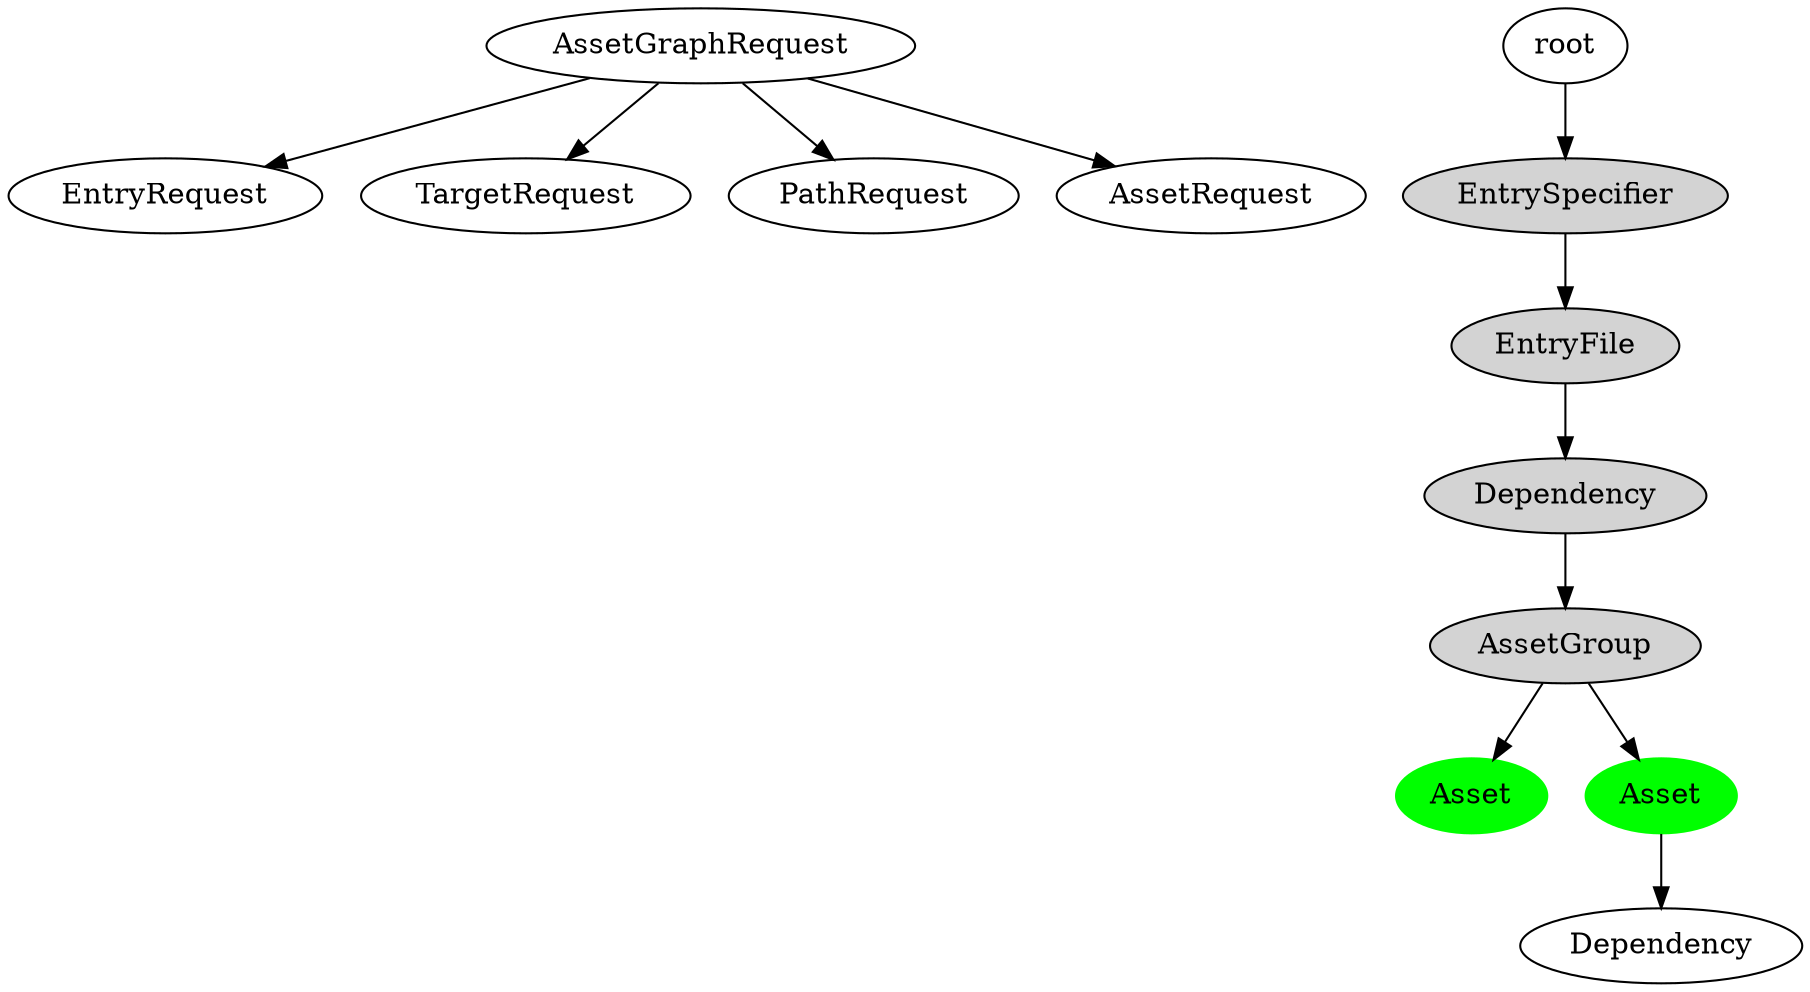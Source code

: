 digraph {
    subgraph RequestGraph {
        AssetGraphRequest -> EntryRequest
        AssetGraphRequest -> TargetRequest
        AssetGraphRequest -> PathRequest
        AssetGraphRequest -> AssetRequest
    }

    subgraph AssetGraph {
        EntrySpecifier [style=filled]
        EntryFile [style=filled]
        Dependency1 [style=filled]
        AssetGroup [style=filled]
        Asset1 [label=Asset, style=filled, color=green]
        Asset2 [label=Asset, style=filled, color=green]
        Dependency1 [label=Dependency]
        Dependency2 [label=Dependency]

        root -> EntrySpecifier
        EntrySpecifier -> EntryFile
        EntryFile -> Dependency1
        Dependency1 -> AssetGroup
        AssetGroup -> Asset1
        AssetGroup -> Asset2
        Asset2 -> Dependency2
    }
}

